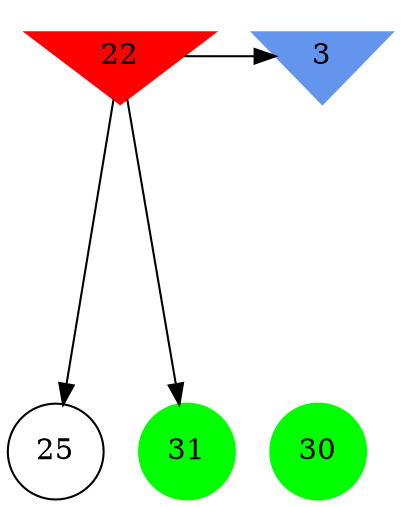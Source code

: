 digraph brain {
	ranksep=2.0;
	3 [shape=invtriangle,style=filled,color=cornflowerblue];
	22 [shape=invtriangle,style=filled,color=red];
	25 [shape=circle,color=black];
	30 [shape=circle,style=filled,color=green];
	31 [shape=circle,style=filled,color=green];
	22	->	25;
	22	->	3;
	22	->	31;
	{ rank=same; 3; 22; }
	{ rank=same; 25; }
	{ rank=same; 30; 31; }
}
